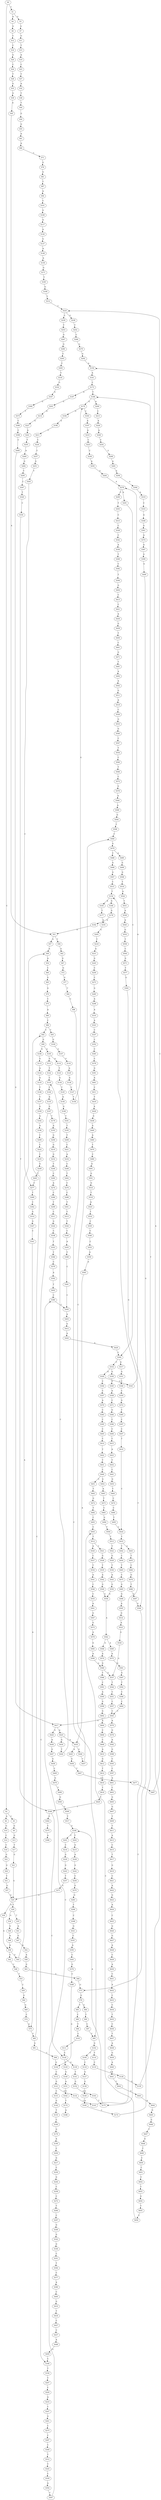strict digraph  {
	S0 -> S1 [ label = T ];
	S0 -> S2 [ label = C ];
	S1 -> S3 [ label = G ];
	S1 -> S4 [ label = A ];
	S2 -> S5 [ label = C ];
	S2 -> S6 [ label = A ];
	S3 -> S7 [ label = G ];
	S4 -> S8 [ label = G ];
	S5 -> S9 [ label = G ];
	S6 -> S10 [ label = G ];
	S7 -> S11 [ label = G ];
	S8 -> S12 [ label = C ];
	S9 -> S13 [ label = G ];
	S10 -> S14 [ label = C ];
	S11 -> S15 [ label = T ];
	S12 -> S16 [ label = C ];
	S13 -> S17 [ label = T ];
	S14 -> S18 [ label = C ];
	S15 -> S19 [ label = A ];
	S16 -> S20 [ label = G ];
	S17 -> S21 [ label = G ];
	S18 -> S22 [ label = G ];
	S19 -> S23 [ label = C ];
	S20 -> S24 [ label = C ];
	S21 -> S25 [ label = G ];
	S22 -> S26 [ label = G ];
	S23 -> S27 [ label = T ];
	S24 -> S28 [ label = T ];
	S25 -> S29 [ label = T ];
	S25 -> S30 [ label = A ];
	S26 -> S31 [ label = T ];
	S27 -> S32 [ label = A ];
	S28 -> S33 [ label = G ];
	S29 -> S34 [ label = G ];
	S29 -> S35 [ label = T ];
	S30 -> S36 [ label = A ];
	S31 -> S37 [ label = G ];
	S32 -> S38 [ label = T ];
	S33 -> S39 [ label = G ];
	S34 -> S40 [ label = G ];
	S35 -> S41 [ label = A ];
	S36 -> S42 [ label = C ];
	S36 -> S43 [ label = G ];
	S37 -> S25 [ label = G ];
	S38 -> S44 [ label = T ];
	S39 -> S45 [ label = A ];
	S40 -> S46 [ label = A ];
	S41 -> S47 [ label = G ];
	S42 -> S48 [ label = C ];
	S43 -> S49 [ label = A ];
	S44 -> S50 [ label = G ];
	S45 -> S51 [ label = A ];
	S46 -> S36 [ label = A ];
	S47 -> S52 [ label = A ];
	S48 -> S53 [ label = T ];
	S49 -> S54 [ label = A ];
	S50 -> S55 [ label = G ];
	S51 -> S56 [ label = T ];
	S51 -> S57 [ label = G ];
	S52 -> S58 [ label = A ];
	S53 -> S59 [ label = C ];
	S54 -> S60 [ label = C ];
	S55 -> S61 [ label = A ];
	S56 -> S62 [ label = G ];
	S57 -> S49 [ label = A ];
	S58 -> S63 [ label = G ];
	S59 -> S64 [ label = G ];
	S60 -> S65 [ label = G ];
	S61 -> S66 [ label = A ];
	S62 -> S67 [ label = G ];
	S63 -> S68 [ label = G ];
	S64 -> S69 [ label = G ];
	S65 -> S70 [ label = G ];
	S66 -> S71 [ label = C ];
	S67 -> S72 [ label = G ];
	S68 -> S73 [ label = G ];
	S69 -> S74 [ label = C ];
	S70 -> S75 [ label = C ];
	S71 -> S76 [ label = G ];
	S72 -> S77 [ label = G ];
	S73 -> S78 [ label = G ];
	S74 -> S79 [ label = A ];
	S75 -> S80 [ label = A ];
	S76 -> S81 [ label = G ];
	S77 -> S82 [ label = T ];
	S78 -> S83 [ label = T ];
	S78 -> S84 [ label = G ];
	S79 -> S85 [ label = C ];
	S80 -> S86 [ label = C ];
	S81 -> S87 [ label = T ];
	S82 -> S88 [ label = C ];
	S83 -> S89 [ label = C ];
	S84 -> S90 [ label = T ];
	S85 -> S91 [ label = G ];
	S85 -> S92 [ label = C ];
	S86 -> S92 [ label = C ];
	S86 -> S93 [ label = T ];
	S87 -> S94 [ label = A ];
	S88 -> S95 [ label = C ];
	S89 -> S96 [ label = T ];
	S90 -> S97 [ label = C ];
	S91 -> S98 [ label = C ];
	S92 -> S99 [ label = G ];
	S93 -> S100 [ label = G ];
	S94 -> S101 [ label = C ];
	S95 -> S102 [ label = G ];
	S96 -> S103 [ label = C ];
	S97 -> S95 [ label = C ];
	S98 -> S104 [ label = G ];
	S99 -> S105 [ label = A ];
	S99 -> S106 [ label = G ];
	S100 -> S107 [ label = G ];
	S101 -> S108 [ label = G ];
	S102 -> S109 [ label = C ];
	S102 -> S110 [ label = T ];
	S103 -> S111 [ label = T ];
	S104 -> S112 [ label = C ];
	S105 -> S113 [ label = G ];
	S105 -> S114 [ label = A ];
	S106 -> S115 [ label = G ];
	S107 -> S116 [ label = G ];
	S108 -> S117 [ label = A ];
	S109 -> S118 [ label = C ];
	S110 -> S119 [ label = C ];
	S111 -> S120 [ label = C ];
	S112 -> S121 [ label = G ];
	S113 -> S122 [ label = T ];
	S114 -> S123 [ label = T ];
	S115 -> S124 [ label = A ];
	S116 -> S125 [ label = A ];
	S117 -> S126 [ label = A ];
	S118 -> S127 [ label = G ];
	S119 -> S128 [ label = G ];
	S120 -> S129 [ label = T ];
	S120 -> S130 [ label = G ];
	S121 -> S131 [ label = C ];
	S121 -> S132 [ label = G ];
	S122 -> S133 [ label = C ];
	S123 -> S134 [ label = G ];
	S124 -> S135 [ label = A ];
	S125 -> S136 [ label = A ];
	S126 -> S137 [ label = G ];
	S127 -> S138 [ label = G ];
	S128 -> S139 [ label = G ];
	S129 -> S140 [ label = G ];
	S130 -> S141 [ label = T ];
	S131 -> S142 [ label = G ];
	S132 -> S143 [ label = C ];
	S133 -> S144 [ label = C ];
	S134 -> S145 [ label = T ];
	S135 -> S146 [ label = T ];
	S136 -> S147 [ label = C ];
	S137 -> S148 [ label = A ];
	S138 -> S149 [ label = A ];
	S139 -> S150 [ label = A ];
	S140 -> S151 [ label = A ];
	S141 -> S152 [ label = G ];
	S142 -> S153 [ label = T ];
	S143 -> S154 [ label = T ];
	S144 -> S155 [ label = A ];
	S145 -> S156 [ label = A ];
	S146 -> S157 [ label = T ];
	S147 -> S158 [ label = T ];
	S148 -> S159 [ label = A ];
	S149 -> S160 [ label = A ];
	S150 -> S161 [ label = A ];
	S151 -> S162 [ label = G ];
	S152 -> S163 [ label = G ];
	S153 -> S164 [ label = C ];
	S154 -> S165 [ label = A ];
	S154 -> S166 [ label = G ];
	S155 -> S167 [ label = G ];
	S156 -> S168 [ label = G ];
	S157 -> S169 [ label = G ];
	S158 -> S170 [ label = G ];
	S159 -> S171 [ label = G ];
	S160 -> S172 [ label = C ];
	S161 -> S173 [ label = C ];
	S162 -> S174 [ label = T ];
	S163 -> S175 [ label = T ];
	S164 -> S176 [ label = G ];
	S165 -> S177 [ label = T ];
	S166 -> S178 [ label = G ];
	S167 -> S179 [ label = T ];
	S167 -> S180 [ label = C ];
	S168 -> S181 [ label = T ];
	S169 -> S182 [ label = A ];
	S170 -> S183 [ label = C ];
	S170 -> S184 [ label = G ];
	S171 -> S185 [ label = T ];
	S172 -> S186 [ label = T ];
	S173 -> S187 [ label = A ];
	S173 -> S186 [ label = T ];
	S174 -> S188 [ label = A ];
	S175 -> S189 [ label = A ];
	S176 -> S190 [ label = A ];
	S177 -> S191 [ label = A ];
	S178 -> S192 [ label = A ];
	S179 -> S193 [ label = A ];
	S180 -> S194 [ label = T ];
	S181 -> S195 [ label = T ];
	S182 -> S196 [ label = A ];
	S183 -> S197 [ label = A ];
	S184 -> S198 [ label = A ];
	S185 -> S199 [ label = G ];
	S186 -> S170 [ label = G ];
	S186 -> S200 [ label = A ];
	S187 -> S201 [ label = G ];
	S189 -> S202 [ label = T ];
	S189 -> S203 [ label = C ];
	S190 -> S204 [ label = C ];
	S191 -> S205 [ label = G ];
	S192 -> S51 [ label = A ];
	S193 -> S206 [ label = G ];
	S194 -> S207 [ label = T ];
	S195 -> S208 [ label = T ];
	S196 -> S209 [ label = C ];
	S197 -> S210 [ label = A ];
	S198 -> S211 [ label = C ];
	S199 -> S212 [ label = T ];
	S200 -> S213 [ label = C ];
	S201 -> S214 [ label = G ];
	S202 -> S215 [ label = G ];
	S203 -> S216 [ label = C ];
	S204 -> S217 [ label = G ];
	S205 -> S218 [ label = T ];
	S206 -> S219 [ label = G ];
	S207 -> S220 [ label = C ];
	S208 -> S221 [ label = C ];
	S209 -> S222 [ label = C ];
	S210 -> S223 [ label = C ];
	S211 -> S224 [ label = C ];
	S212 -> S225 [ label = C ];
	S213 -> S226 [ label = A ];
	S214 -> S227 [ label = A ];
	S215 -> S228 [ label = A ];
	S216 -> S229 [ label = G ];
	S217 -> S230 [ label = C ];
	S218 -> S231 [ label = A ];
	S219 -> S232 [ label = G ];
	S220 -> S233 [ label = A ];
	S221 -> S234 [ label = A ];
	S222 -> S235 [ label = C ];
	S223 -> S236 [ label = C ];
	S224 -> S237 [ label = C ];
	S225 -> S238 [ label = G ];
	S225 -> S239 [ label = C ];
	S226 -> S240 [ label = A ];
	S227 -> S241 [ label = A ];
	S228 -> S242 [ label = G ];
	S229 -> S243 [ label = G ];
	S230 -> S244 [ label = G ];
	S231 -> S245 [ label = G ];
	S232 -> S246 [ label = T ];
	S233 -> S247 [ label = C ];
	S234 -> S248 [ label = C ];
	S235 -> S249 [ label = G ];
	S236 -> S250 [ label = A ];
	S237 -> S251 [ label = G ];
	S238 -> S252 [ label = T ];
	S239 -> S253 [ label = T ];
	S240 -> S254 [ label = C ];
	S241 -> S255 [ label = T ];
	S242 -> S256 [ label = C ];
	S243 -> S257 [ label = T ];
	S244 -> S258 [ label = C ];
	S245 -> S259 [ label = C ];
	S246 -> S260 [ label = C ];
	S247 -> S261 [ label = G ];
	S248 -> S262 [ label = T ];
	S249 -> S263 [ label = T ];
	S250 -> S264 [ label = G ];
	S251 -> S265 [ label = T ];
	S252 -> S266 [ label = C ];
	S253 -> S267 [ label = G ];
	S254 -> S268 [ label = G ];
	S255 -> S269 [ label = A ];
	S256 -> S270 [ label = G ];
	S257 -> S271 [ label = G ];
	S258 -> S272 [ label = C ];
	S259 -> S273 [ label = C ];
	S260 -> S274 [ label = A ];
	S261 -> S275 [ label = C ];
	S262 -> S276 [ label = C ];
	S263 -> S277 [ label = C ];
	S264 -> S278 [ label = A ];
	S265 -> S277 [ label = C ];
	S266 -> S279 [ label = G ];
	S267 -> S280 [ label = G ];
	S268 -> S281 [ label = A ];
	S269 -> S282 [ label = G ];
	S270 -> S283 [ label = G ];
	S271 -> S25 [ label = G ];
	S272 -> S284 [ label = T ];
	S273 -> S285 [ label = G ];
	S274 -> S286 [ label = C ];
	S275 -> S287 [ label = C ];
	S276 -> S288 [ label = C ];
	S277 -> S289 [ label = T ];
	S278 -> S290 [ label = C ];
	S278 -> S291 [ label = A ];
	S279 -> S292 [ label = G ];
	S280 -> S293 [ label = C ];
	S281 -> S294 [ label = A ];
	S282 -> S295 [ label = T ];
	S283 -> S296 [ label = T ];
	S284 -> S297 [ label = C ];
	S285 -> S298 [ label = A ];
	S286 -> S299 [ label = T ];
	S287 -> S300 [ label = C ];
	S288 -> S301 [ label = T ];
	S289 -> S302 [ label = C ];
	S290 -> S303 [ label = T ];
	S291 -> S304 [ label = C ];
	S292 -> S150 [ label = A ];
	S293 -> S305 [ label = C ];
	S294 -> S306 [ label = A ];
	S295 -> S307 [ label = C ];
	S296 -> S308 [ label = C ];
	S297 -> S309 [ label = G ];
	S298 -> S310 [ label = A ];
	S299 -> S311 [ label = C ];
	S300 -> S312 [ label = T ];
	S301 -> S313 [ label = T ];
	S302 -> S314 [ label = G ];
	S303 -> S315 [ label = C ];
	S304 -> S316 [ label = C ];
	S304 -> S317 [ label = A ];
	S305 -> S318 [ label = T ];
	S306 -> S319 [ label = A ];
	S307 -> S320 [ label = T ];
	S308 -> S321 [ label = G ];
	S309 -> S322 [ label = G ];
	S310 -> S323 [ label = A ];
	S311 -> S324 [ label = G ];
	S312 -> S325 [ label = T ];
	S313 -> S326 [ label = T ];
	S314 -> S327 [ label = G ];
	S315 -> S328 [ label = C ];
	S316 -> S329 [ label = A ];
	S316 -> S330 [ label = G ];
	S317 -> S331 [ label = G ];
	S318 -> S332 [ label = G ];
	S319 -> S333 [ label = C ];
	S320 -> S334 [ label = C ];
	S321 -> S335 [ label = C ];
	S322 -> S336 [ label = G ];
	S323 -> S337 [ label = C ];
	S324 -> S338 [ label = C ];
	S325 -> S339 [ label = C ];
	S326 -> S340 [ label = C ];
	S327 -> S341 [ label = C ];
	S328 -> S342 [ label = C ];
	S329 -> S343 [ label = G ];
	S329 -> S344 [ label = C ];
	S330 -> S345 [ label = G ];
	S331 -> S346 [ label = C ];
	S332 -> S347 [ label = G ];
	S333 -> S348 [ label = A ];
	S334 -> S349 [ label = T ];
	S335 -> S350 [ label = A ];
	S336 -> S351 [ label = C ];
	S337 -> S352 [ label = C ];
	S338 -> S353 [ label = T ];
	S339 -> S354 [ label = A ];
	S340 -> S355 [ label = A ];
	S341 -> S79 [ label = A ];
	S342 -> S356 [ label = A ];
	S343 -> S278 [ label = A ];
	S344 -> S357 [ label = C ];
	S345 -> S358 [ label = A ];
	S346 -> S359 [ label = C ];
	S347 -> S360 [ label = G ];
	S348 -> S361 [ label = G ];
	S349 -> S120 [ label = C ];
	S349 -> S362 [ label = G ];
	S350 -> S363 [ label = C ];
	S351 -> S364 [ label = T ];
	S352 -> S365 [ label = C ];
	S353 -> S366 [ label = T ];
	S354 -> S367 [ label = T ];
	S355 -> S368 [ label = T ];
	S356 -> S369 [ label = T ];
	S357 -> S370 [ label = A ];
	S358 -> S371 [ label = C ];
	S359 -> S372 [ label = G ];
	S360 -> S373 [ label = T ];
	S361 -> S374 [ label = A ];
	S362 -> S375 [ label = T ];
	S363 -> S376 [ label = G ];
	S364 -> S377 [ label = C ];
	S365 -> S378 [ label = C ];
	S366 -> S379 [ label = C ];
	S367 -> S380 [ label = C ];
	S368 -> S381 [ label = C ];
	S369 -> S382 [ label = C ];
	S370 -> S383 [ label = C ];
	S371 -> S384 [ label = G ];
	S372 -> S385 [ label = T ];
	S373 -> S386 [ label = C ];
	S374 -> S387 [ label = A ];
	S375 -> S388 [ label = A ];
	S376 -> S389 [ label = C ];
	S377 -> S390 [ label = A ];
	S378 -> S391 [ label = G ];
	S379 -> S392 [ label = A ];
	S380 -> S393 [ label = C ];
	S381 -> S393 [ label = C ];
	S382 -> S394 [ label = T ];
	S383 -> S395 [ label = C ];
	S384 -> S396 [ label = C ];
	S385 -> S397 [ label = C ];
	S386 -> S398 [ label = C ];
	S387 -> S399 [ label = G ];
	S389 -> S104 [ label = G ];
	S390 -> S400 [ label = C ];
	S391 -> S401 [ label = A ];
	S392 -> S402 [ label = T ];
	S393 -> S403 [ label = A ];
	S394 -> S404 [ label = G ];
	S395 -> S405 [ label = C ];
	S396 -> S406 [ label = C ];
	S397 -> S407 [ label = C ];
	S398 -> S408 [ label = C ];
	S399 -> S409 [ label = G ];
	S400 -> S410 [ label = G ];
	S401 -> S411 [ label = C ];
	S402 -> S380 [ label = C ];
	S403 -> S412 [ label = G ];
	S404 -> S413 [ label = C ];
	S405 -> S414 [ label = C ];
	S406 -> S415 [ label = C ];
	S407 -> S416 [ label = T ];
	S408 -> S417 [ label = G ];
	S409 -> S73 [ label = G ];
	S410 -> S418 [ label = T ];
	S411 -> S419 [ label = T ];
	S412 -> S420 [ label = A ];
	S413 -> S421 [ label = C ];
	S414 -> S422 [ label = T ];
	S415 -> S423 [ label = A ];
	S416 -> S424 [ label = C ];
	S417 -> S425 [ label = A ];
	S417 -> S426 [ label = G ];
	S418 -> S427 [ label = C ];
	S419 -> S428 [ label = A ];
	S420 -> S429 [ label = A ];
	S421 -> S430 [ label = A ];
	S422 -> S431 [ label = T ];
	S423 -> S432 [ label = T ];
	S424 -> S433 [ label = T ];
	S425 -> S434 [ label = G ];
	S425 -> S435 [ label = A ];
	S426 -> S436 [ label = A ];
	S427 -> S437 [ label = C ];
	S428 -> S438 [ label = G ];
	S429 -> S304 [ label = C ];
	S430 -> S439 [ label = G ];
	S431 -> S440 [ label = C ];
	S432 -> S441 [ label = C ];
	S433 -> S442 [ label = T ];
	S433 -> S443 [ label = G ];
	S434 -> S444 [ label = T ];
	S435 -> S445 [ label = A ];
	S435 -> S446 [ label = G ];
	S436 -> S447 [ label = G ];
	S437 -> S448 [ label = A ];
	S438 -> S449 [ label = A ];
	S439 -> S450 [ label = T ];
	S440 -> S451 [ label = C ];
	S440 -> S452 [ label = G ];
	S441 -> S453 [ label = G ];
	S442 -> S454 [ label = C ];
	S443 -> S455 [ label = T ];
	S444 -> S133 [ label = C ];
	S445 -> S456 [ label = G ];
	S446 -> S457 [ label = T ];
	S447 -> S458 [ label = G ];
	S448 -> S459 [ label = G ];
	S449 -> S460 [ label = A ];
	S450 -> S461 [ label = C ];
	S451 -> S462 [ label = T ];
	S452 -> S463 [ label = A ];
	S453 -> S464 [ label = T ];
	S454 -> S465 [ label = T ];
	S455 -> S466 [ label = C ];
	S456 -> S467 [ label = T ];
	S457 -> S468 [ label = C ];
	S458 -> S469 [ label = C ];
	S459 -> S180 [ label = C ];
	S460 -> S470 [ label = T ];
	S461 -> S471 [ label = G ];
	S462 -> S472 [ label = G ];
	S463 -> S473 [ label = T ];
	S464 -> S474 [ label = C ];
	S465 -> S475 [ label = C ];
	S466 -> S476 [ label = G ];
	S467 -> S477 [ label = G ];
	S468 -> S478 [ label = G ];
	S469 -> S479 [ label = G ];
	S470 -> S480 [ label = C ];
	S471 -> S481 [ label = T ];
	S472 -> S482 [ label = T ];
	S473 -> S483 [ label = C ];
	S474 -> S484 [ label = C ];
	S475 -> S485 [ label = G ];
	S476 -> S486 [ label = T ];
	S477 -> S487 [ label = T ];
	S478 -> S488 [ label = C ];
	S478 -> S489 [ label = A ];
	S479 -> S490 [ label = T ];
	S480 -> S491 [ label = G ];
	S481 -> S492 [ label = A ];
	S482 -> S493 [ label = C ];
	S483 -> S494 [ label = G ];
	S484 -> S495 [ label = T ];
	S485 -> S496 [ label = G ];
	S486 -> S497 [ label = G ];
	S487 -> S225 [ label = C ];
	S488 -> S498 [ label = G ];
	S489 -> S499 [ label = G ];
	S490 -> S500 [ label = G ];
	S491 -> S501 [ label = G ];
	S492 -> S502 [ label = A ];
	S493 -> S503 [ label = C ];
	S494 -> S504 [ label = T ];
	S495 -> S424 [ label = C ];
	S496 -> S505 [ label = A ];
	S497 -> S506 [ label = G ];
	S498 -> S507 [ label = G ];
	S499 -> S508 [ label = G ];
	S500 -> S509 [ label = G ];
	S501 -> S510 [ label = G ];
	S502 -> S511 [ label = G ];
	S503 -> S512 [ label = T ];
	S504 -> S513 [ label = T ];
	S505 -> S514 [ label = G ];
	S506 -> S175 [ label = T ];
	S507 -> S515 [ label = C ];
	S508 -> S516 [ label = T ];
	S509 -> S517 [ label = T ];
	S510 -> S518 [ label = T ];
	S511 -> S519 [ label = A ];
	S512 -> S520 [ label = A ];
	S512 -> S521 [ label = T ];
	S513 -> S522 [ label = T ];
	S514 -> S523 [ label = A ];
	S515 -> S154 [ label = T ];
	S516 -> S524 [ label = A ];
	S517 -> S189 [ label = A ];
	S518 -> S525 [ label = A ];
	S519 -> S526 [ label = C ];
	S520 -> S527 [ label = C ];
	S521 -> S528 [ label = G ];
	S522 -> S529 [ label = G ];
	S523 -> S530 [ label = G ];
	S524 -> S531 [ label = T ];
	S525 -> S532 [ label = T ];
	S526 -> S533 [ label = G ];
	S527 -> S534 [ label = T ];
	S528 -> S535 [ label = T ];
	S529 -> S536 [ label = T ];
	S530 -> S537 [ label = G ];
	S531 -> S538 [ label = A ];
	S532 -> S539 [ label = C ];
	S533 -> S540 [ label = G ];
	S534 -> S541 [ label = A ];
	S535 -> S542 [ label = A ];
	S536 -> S543 [ label = A ];
	S537 -> S544 [ label = T ];
	S538 -> S545 [ label = A ];
	S539 -> S546 [ label = C ];
	S540 -> S547 [ label = C ];
	S541 -> S548 [ label = C ];
	S542 -> S549 [ label = G ];
	S543 -> S550 [ label = G ];
	S544 -> S551 [ label = C ];
	S545 -> S552 [ label = G ];
	S546 -> S553 [ label = C ];
	S547 -> S554 [ label = T ];
	S548 -> S555 [ label = C ];
	S549 -> S556 [ label = G ];
	S550 -> S556 [ label = G ];
	S551 -> S557 [ label = C ];
	S552 -> S558 [ label = T ];
	S553 -> S559 [ label = G ];
	S554 -> S560 [ label = C ];
	S555 -> S561 [ label = A ];
	S556 -> S562 [ label = A ];
	S557 -> S563 [ label = C ];
	S558 -> S564 [ label = C ];
	S559 -> S565 [ label = A ];
	S560 -> S566 [ label = T ];
	S561 -> S567 [ label = G ];
	S562 -> S568 [ label = G ];
	S562 -> S569 [ label = A ];
	S563 -> S570 [ label = A ];
	S563 -> S417 [ label = G ];
	S564 -> S571 [ label = G ];
	S565 -> S435 [ label = A ];
	S566 -> S572 [ label = C ];
	S567 -> S573 [ label = G ];
	S568 -> S574 [ label = A ];
	S569 -> S575 [ label = A ];
	S570 -> S576 [ label = G ];
	S571 -> S577 [ label = T ];
	S572 -> S578 [ label = G ];
	S573 -> S579 [ label = A ];
	S574 -> S580 [ label = G ];
	S575 -> S581 [ label = G ];
	S576 -> S582 [ label = A ];
	S577 -> S583 [ label = G ];
	S578 -> S584 [ label = A ];
	S579 -> S585 [ label = G ];
	S580 -> S586 [ label = T ];
	S580 -> S537 [ label = G ];
	S581 -> S587 [ label = G ];
	S582 -> S588 [ label = G ];
	S583 -> S506 [ label = G ];
	S584 -> S589 [ label = A ];
	S585 -> S590 [ label = A ];
	S586 -> S591 [ label = C ];
	S587 -> S592 [ label = T ];
	S588 -> S593 [ label = C ];
	S589 -> S594 [ label = G ];
	S590 -> S580 [ label = G ];
	S591 -> S595 [ label = A ];
	S592 -> S596 [ label = C ];
	S593 -> S597 [ label = C ];
	S594 -> S598 [ label = T ];
	S595 -> S599 [ label = G ];
	S596 -> S600 [ label = C ];
	S597 -> S601 [ label = A ];
	S598 -> S468 [ label = C ];
	S599 -> S602 [ label = G ];
	S600 -> S563 [ label = C ];
	S601 -> S603 [ label = C ];
	S602 -> S604 [ label = A ];
	S603 -> S605 [ label = G ];
	S604 -> S606 [ label = C ];
	S605 -> S607 [ label = G ];
	S606 -> S608 [ label = C ];
	S607 -> S609 [ label = T ];
	S608 -> S610 [ label = A ];
	S609 -> S611 [ label = T ];
	S610 -> S612 [ label = G ];
	S611 -> S613 [ label = A ];
	S612 -> S614 [ label = T ];
	S613 -> S615 [ label = C ];
	S614 -> S616 [ label = C ];
	S615 -> S617 [ label = T ];
	S616 -> S618 [ label = T ];
	S617 -> S619 [ label = G ];
	S618 -> S620 [ label = C ];
	S619 -> S621 [ label = C ];
	S620 -> S349 [ label = T ];
	S621 -> S622 [ label = A ];
	S622 -> S623 [ label = G ];
	S623 -> S624 [ label = A ];
	S624 -> S625 [ label = C ];
	S625 -> S626 [ label = G ];
	S626 -> S627 [ label = G ];
	S627 -> S628 [ label = A ];
	S628 -> S629 [ label = C ];
	S629 -> S630 [ label = A ];
	S630 -> S631 [ label = C ];
	S631 -> S632 [ label = A ];
	S632 -> S633 [ label = C ];
	S633 -> S634 [ label = C ];
	S634 -> S635 [ label = T ];
	S635 -> S636 [ label = C ];
	S636 -> S637 [ label = T ];
	S637 -> S638 [ label = A ];
	S638 -> S639 [ label = G ];
	S639 -> S640 [ label = A ];
	S640 -> S641 [ label = A ];
	S641 -> S642 [ label = C ];
	S642 -> S643 [ label = G ];
	S643 -> S644 [ label = A ];
	S644 -> S645 [ label = G ];
	S645 -> S646 [ label = G ];
	S646 -> S647 [ label = T ];
	S647 -> S648 [ label = G ];
	S648 -> S649 [ label = T ];
	S649 -> S650 [ label = C ];
	S650 -> S651 [ label = C ];
	S651 -> S652 [ label = C ];
	S652 -> S653 [ label = T ];
	S653 -> S654 [ label = G ];
	S654 -> S655 [ label = T ];
	S655 -> S656 [ label = C ];
	S656 -> S503 [ label = C ];
}
